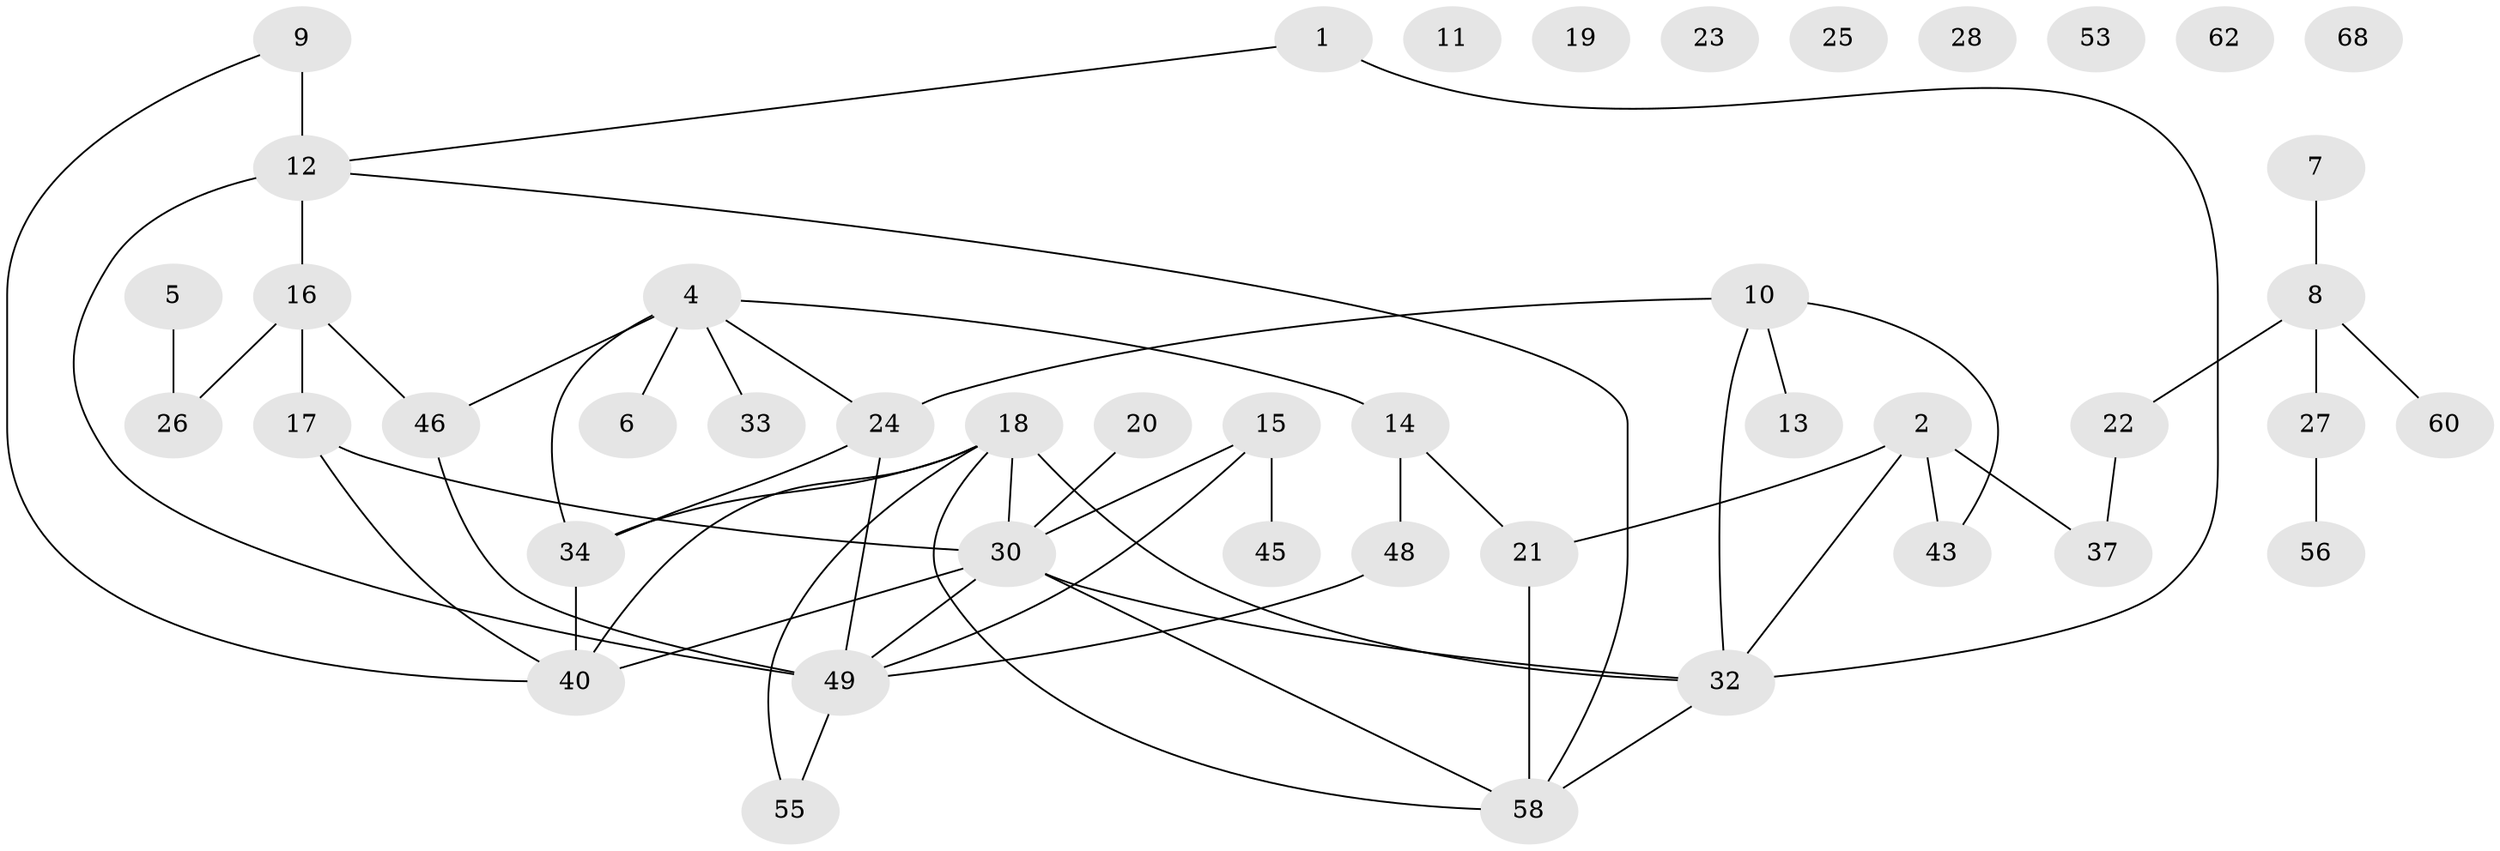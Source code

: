 // original degree distribution, {1: 0.2318840579710145, 5: 0.10144927536231885, 2: 0.21739130434782608, 4: 0.10144927536231885, 3: 0.21739130434782608, 0: 0.10144927536231885, 6: 0.028985507246376812}
// Generated by graph-tools (version 1.1) at 2025/41/03/06/25 10:41:21]
// undirected, 45 vertices, 57 edges
graph export_dot {
graph [start="1"]
  node [color=gray90,style=filled];
  1 [super="+50"];
  2 [super="+3"];
  4 [super="+64"];
  5 [super="+52"];
  6 [super="+29"];
  7;
  8 [super="+47"];
  9;
  10 [super="+59"];
  11;
  12 [super="+39"];
  13 [super="+41"];
  14;
  15 [super="+51"];
  16 [super="+44"];
  17 [super="+38"];
  18 [super="+54"];
  19;
  20;
  21 [super="+61"];
  22;
  23;
  24 [super="+31"];
  25;
  26 [super="+36"];
  27 [super="+42"];
  28 [super="+69"];
  30 [super="+67"];
  32 [super="+35"];
  33;
  34;
  37 [super="+63"];
  40 [super="+66"];
  43;
  45;
  46;
  48;
  49 [super="+57"];
  53;
  55;
  56 [super="+65"];
  58;
  60;
  62;
  68;
  1 -- 12;
  1 -- 32;
  2 -- 43;
  2 -- 37;
  2 -- 21;
  2 -- 32;
  4 -- 14;
  4 -- 34;
  4 -- 46;
  4 -- 33;
  4 -- 6;
  4 -- 24;
  5 -- 26;
  7 -- 8 [weight=2];
  8 -- 27;
  8 -- 60;
  8 -- 22;
  9 -- 12 [weight=2];
  9 -- 40;
  10 -- 13;
  10 -- 24;
  10 -- 43;
  10 -- 32;
  12 -- 49;
  12 -- 16;
  12 -- 58;
  14 -- 21;
  14 -- 48;
  15 -- 30;
  15 -- 45;
  15 -- 49;
  16 -- 46;
  16 -- 26;
  16 -- 17;
  17 -- 40;
  17 -- 30;
  18 -- 55;
  18 -- 30;
  18 -- 32;
  18 -- 34;
  18 -- 40;
  18 -- 58;
  20 -- 30;
  21 -- 58;
  22 -- 37;
  24 -- 49;
  24 -- 34;
  27 -- 56;
  30 -- 32;
  30 -- 58;
  30 -- 49;
  30 -- 40;
  32 -- 58;
  34 -- 40;
  46 -- 49;
  48 -- 49;
  49 -- 55;
}
